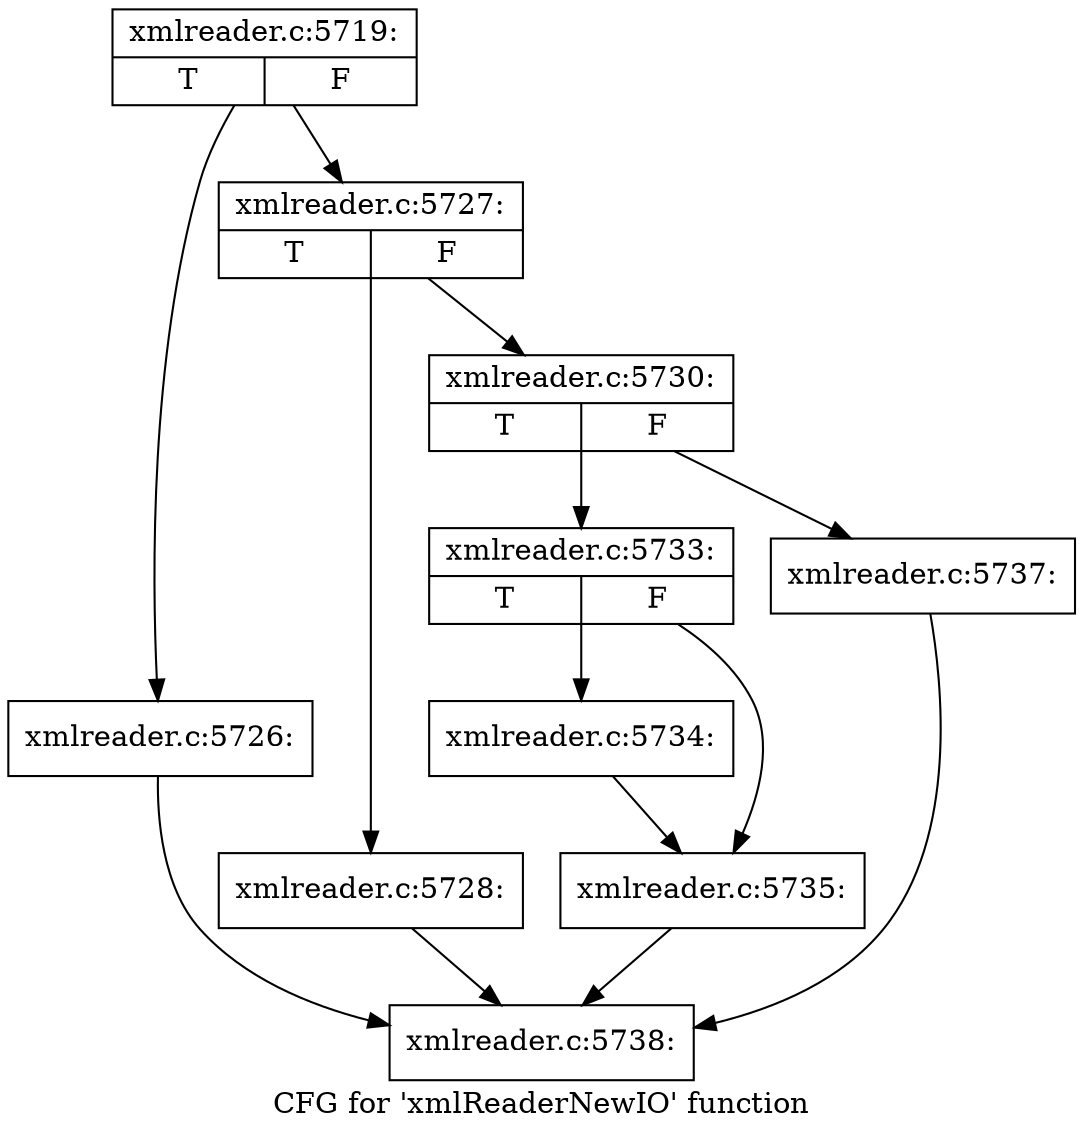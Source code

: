 digraph "CFG for 'xmlReaderNewIO' function" {
	label="CFG for 'xmlReaderNewIO' function";

	Node0x4422d80 [shape=record,label="{xmlreader.c:5719:|{<s0>T|<s1>F}}"];
	Node0x4422d80 -> Node0x4941d00;
	Node0x4422d80 -> Node0x4941d50;
	Node0x4941d00 [shape=record,label="{xmlreader.c:5726:}"];
	Node0x4941d00 -> Node0x49400d0;
	Node0x4941d50 [shape=record,label="{xmlreader.c:5727:|{<s0>T|<s1>F}}"];
	Node0x4941d50 -> Node0x4942210;
	Node0x4941d50 -> Node0x4942260;
	Node0x4942210 [shape=record,label="{xmlreader.c:5728:}"];
	Node0x4942210 -> Node0x49400d0;
	Node0x4942260 [shape=record,label="{xmlreader.c:5730:|{<s0>T|<s1>F}}"];
	Node0x4942260 -> Node0x4942ae0;
	Node0x4942260 -> Node0x4942b30;
	Node0x4942ae0 [shape=record,label="{xmlreader.c:5733:|{<s0>T|<s1>F}}"];
	Node0x4942ae0 -> Node0x4942ef0;
	Node0x4942ae0 -> Node0x4942f40;
	Node0x4942ef0 [shape=record,label="{xmlreader.c:5734:}"];
	Node0x4942ef0 -> Node0x4942f40;
	Node0x4942f40 [shape=record,label="{xmlreader.c:5735:}"];
	Node0x4942f40 -> Node0x49400d0;
	Node0x4942b30 [shape=record,label="{xmlreader.c:5737:}"];
	Node0x4942b30 -> Node0x49400d0;
	Node0x49400d0 [shape=record,label="{xmlreader.c:5738:}"];
}
